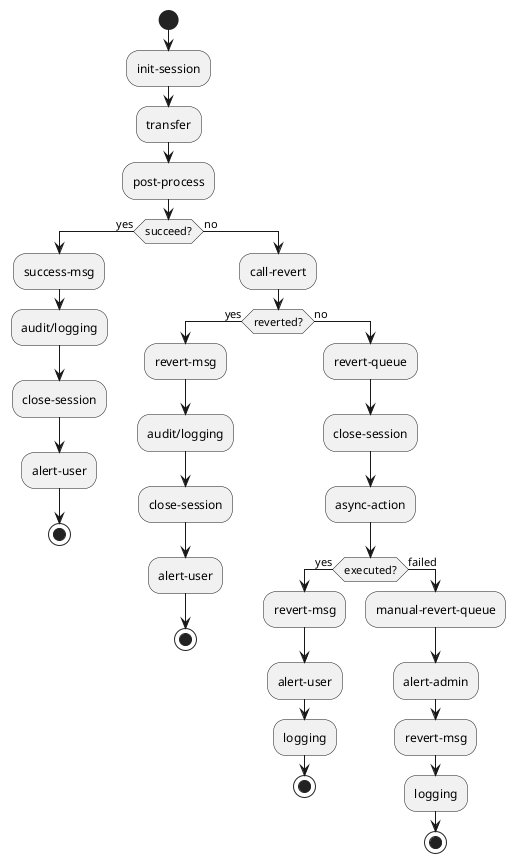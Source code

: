 @startuml
'https://plantuml.com/activity-diagram-beta

start
:init-session;
:transfer;
:post-process;
if (succeed?) then (yes)
    :success-msg;
    :audit/logging;
    :close-session;
    :alert-user;
    stop
  else (no)
  :call-revert;
  if(reverted?) then (yes)
    :revert-msg;
    :audit/logging;
    :close-session;
    :alert-user;
    stop
  else (no)
    :revert-queue;
    :close-session;
    :async-action;
    if(executed?) then (yes)
        :revert-msg;
        :alert-user;
        :logging;
        stop
    else (failed)
        :manual-revert-queue;
        :alert-admin;
        :revert-msg;
        :logging;
        stop
    endif

  endif

endif
@enduml
